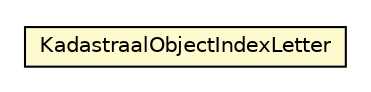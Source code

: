 #!/usr/local/bin/dot
#
# Class diagram 
# Generated by UMLGraph version R5_6-24-gf6e263 (http://www.umlgraph.org/)
#

digraph G {
	edge [fontname="Helvetica",fontsize=10,labelfontname="Helvetica",labelfontsize=10];
	node [fontname="Helvetica",fontsize=10,shape=plaintext];
	nodesep=0.25;
	ranksep=0.5;
	// nl.egem.stuf.sector.bg._0204.KDOFund.KadastraalObjectIndexLetter
	c79790 [label=<<table title="nl.egem.stuf.sector.bg._0204.KDOFund.KadastraalObjectIndexLetter" border="0" cellborder="1" cellspacing="0" cellpadding="2" port="p" bgcolor="lemonChiffon" href="./KDOFund.KadastraalObjectIndexLetter.html">
		<tr><td><table border="0" cellspacing="0" cellpadding="1">
<tr><td align="center" balign="center"> KadastraalObjectIndexLetter </td></tr>
		</table></td></tr>
		</table>>, URL="./KDOFund.KadastraalObjectIndexLetter.html", fontname="Helvetica", fontcolor="black", fontsize=10.0];
}

